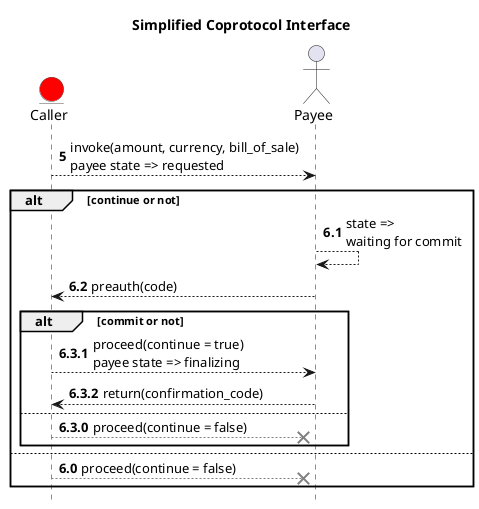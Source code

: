 @startuml
skinparam EntityBorderColor #505050

title Simplified Coprotocol Interface
autonumber 5
hide footbox
entity "Caller" as caller #red
actor "Payee" as payee
caller --> payee: invoke(amount, currency, bill_of_sale)\npayee state => requested
alt continue or not
    autonumber 6.1
    payee --> payee: state =>\nwaiting for commit
    payee --> caller: preauth(code)
    alt commit or not
        autonumber 6.3.1
        caller --> payee: proceed(continue = true)\npayee state => finalizing
        payee --> caller: return(confirmation_code)
    else
        autonumber 6.3.0
        caller [#gray]--x payee: proceed(continue = false)
        end alt
else
    autonumber 6.0
    caller [#gray]--x payee: proceed(continue = false)
end alt

@enduml